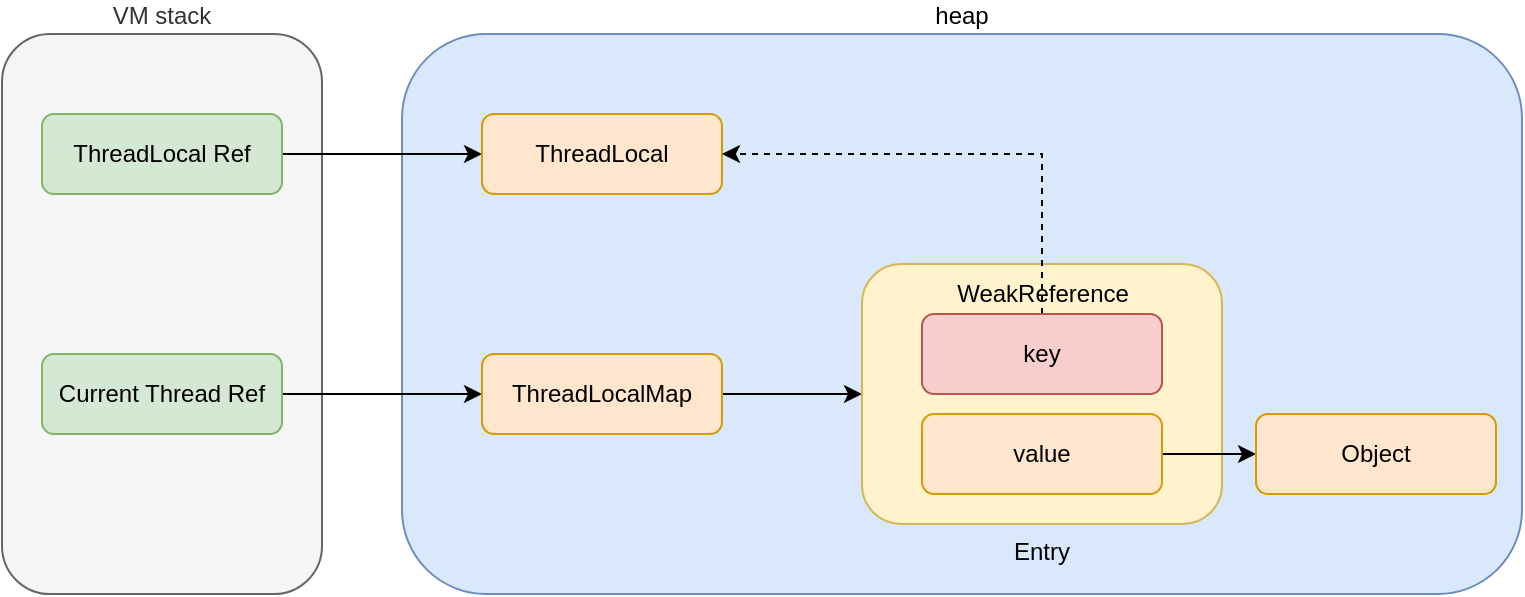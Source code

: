 <mxfile version="12.4.2" type="device" pages="1"><diagram id="pp2wMs0iuAPujyjRBNcR" name="第 1 页"><mxGraphModel dx="1106" dy="822" grid="1" gridSize="10" guides="1" tooltips="1" connect="1" arrows="1" fold="1" page="1" pageScale="1" pageWidth="827" pageHeight="1169" math="0" shadow="0"><root><mxCell id="0"/><mxCell id="1" parent="0"/><mxCell id="4J6dvYBrYjTqcvIXqYF9-1" value="VM stack" style="rounded=1;whiteSpace=wrap;html=1;fillColor=#f5f5f5;strokeColor=#666666;labelPosition=center;verticalLabelPosition=top;align=center;verticalAlign=bottom;fontColor=#333333;" vertex="1" parent="1"><mxGeometry x="80" y="80" width="160" height="280" as="geometry"/></mxCell><mxCell id="4J6dvYBrYjTqcvIXqYF9-2" value="heap" style="rounded=1;whiteSpace=wrap;html=1;labelPosition=center;verticalLabelPosition=top;align=center;verticalAlign=bottom;fillColor=#dae8fc;strokeColor=#6c8ebf;" vertex="1" parent="1"><mxGeometry x="280" y="80" width="560" height="280" as="geometry"/></mxCell><mxCell id="4J6dvYBrYjTqcvIXqYF9-6" style="edgeStyle=orthogonalEdgeStyle;rounded=0;orthogonalLoop=1;jettySize=auto;html=1;entryX=0;entryY=0.5;entryDx=0;entryDy=0;" edge="1" parent="1" source="4J6dvYBrYjTqcvIXqYF9-3" target="4J6dvYBrYjTqcvIXqYF9-5"><mxGeometry relative="1" as="geometry"/></mxCell><mxCell id="4J6dvYBrYjTqcvIXqYF9-3" value="ThreadLocal Ref" style="rounded=1;whiteSpace=wrap;html=1;fillColor=#d5e8d4;strokeColor=#82b366;" vertex="1" parent="1"><mxGeometry x="100" y="120" width="120" height="40" as="geometry"/></mxCell><mxCell id="4J6dvYBrYjTqcvIXqYF9-5" value="ThreadLocal" style="rounded=1;whiteSpace=wrap;html=1;fillColor=#ffe6cc;strokeColor=#d79b00;" vertex="1" parent="1"><mxGeometry x="320" y="120" width="120" height="40" as="geometry"/></mxCell><mxCell id="4J6dvYBrYjTqcvIXqYF9-10" style="edgeStyle=orthogonalEdgeStyle;rounded=0;orthogonalLoop=1;jettySize=auto;html=1;entryX=0;entryY=0.5;entryDx=0;entryDy=0;" edge="1" parent="1" source="4J6dvYBrYjTqcvIXqYF9-7" target="4J6dvYBrYjTqcvIXqYF9-9"><mxGeometry relative="1" as="geometry"/></mxCell><mxCell id="4J6dvYBrYjTqcvIXqYF9-7" value="Current Thread Ref" style="rounded=1;whiteSpace=wrap;html=1;fillColor=#d5e8d4;strokeColor=#82b366;" vertex="1" parent="1"><mxGeometry x="100" y="240" width="120" height="40" as="geometry"/></mxCell><mxCell id="4J6dvYBrYjTqcvIXqYF9-12" style="edgeStyle=orthogonalEdgeStyle;rounded=0;orthogonalLoop=1;jettySize=auto;html=1;" edge="1" parent="1" source="4J6dvYBrYjTqcvIXqYF9-9" target="4J6dvYBrYjTqcvIXqYF9-11"><mxGeometry relative="1" as="geometry"/></mxCell><mxCell id="4J6dvYBrYjTqcvIXqYF9-9" value="ThreadLocalMap" style="rounded=1;whiteSpace=wrap;html=1;fillColor=#ffe6cc;strokeColor=#d79b00;" vertex="1" parent="1"><mxGeometry x="320" y="240" width="120" height="40" as="geometry"/></mxCell><mxCell id="4J6dvYBrYjTqcvIXqYF9-11" value="Entry" style="rounded=1;whiteSpace=wrap;html=1;fillColor=#fff2cc;strokeColor=#d6b656;labelPosition=center;verticalLabelPosition=bottom;align=center;verticalAlign=top;" vertex="1" parent="1"><mxGeometry x="510" y="195" width="180" height="130" as="geometry"/></mxCell><mxCell id="4J6dvYBrYjTqcvIXqYF9-14" style="edgeStyle=orthogonalEdgeStyle;rounded=0;orthogonalLoop=1;jettySize=auto;html=1;entryX=1;entryY=0.5;entryDx=0;entryDy=0;dashed=1;" edge="1" parent="1" source="4J6dvYBrYjTqcvIXqYF9-13" target="4J6dvYBrYjTqcvIXqYF9-5"><mxGeometry relative="1" as="geometry"><Array as="points"><mxPoint x="600" y="140"/></Array></mxGeometry></mxCell><mxCell id="4J6dvYBrYjTqcvIXqYF9-13" value="key" style="rounded=1;whiteSpace=wrap;html=1;fillColor=#f8cecc;strokeColor=#b85450;" vertex="1" parent="1"><mxGeometry x="540" y="220" width="120" height="40" as="geometry"/></mxCell><mxCell id="4J6dvYBrYjTqcvIXqYF9-17" style="edgeStyle=orthogonalEdgeStyle;rounded=0;orthogonalLoop=1;jettySize=auto;html=1;" edge="1" parent="1" source="4J6dvYBrYjTqcvIXqYF9-15" target="4J6dvYBrYjTqcvIXqYF9-16"><mxGeometry relative="1" as="geometry"/></mxCell><mxCell id="4J6dvYBrYjTqcvIXqYF9-15" value="value" style="rounded=1;whiteSpace=wrap;html=1;fillColor=#ffe6cc;strokeColor=#d79b00;" vertex="1" parent="1"><mxGeometry x="540" y="270" width="120" height="40" as="geometry"/></mxCell><mxCell id="4J6dvYBrYjTqcvIXqYF9-16" value="Object" style="rounded=1;whiteSpace=wrap;html=1;fillColor=#ffe6cc;strokeColor=#d79b00;" vertex="1" parent="1"><mxGeometry x="707" y="270" width="120" height="40" as="geometry"/></mxCell><mxCell id="4J6dvYBrYjTqcvIXqYF9-18" value="WeakReference" style="text;html=1;align=center;verticalAlign=middle;resizable=0;points=[];;autosize=1;" vertex="1" parent="1"><mxGeometry x="550" y="200" width="100" height="20" as="geometry"/></mxCell></root></mxGraphModel></diagram></mxfile>